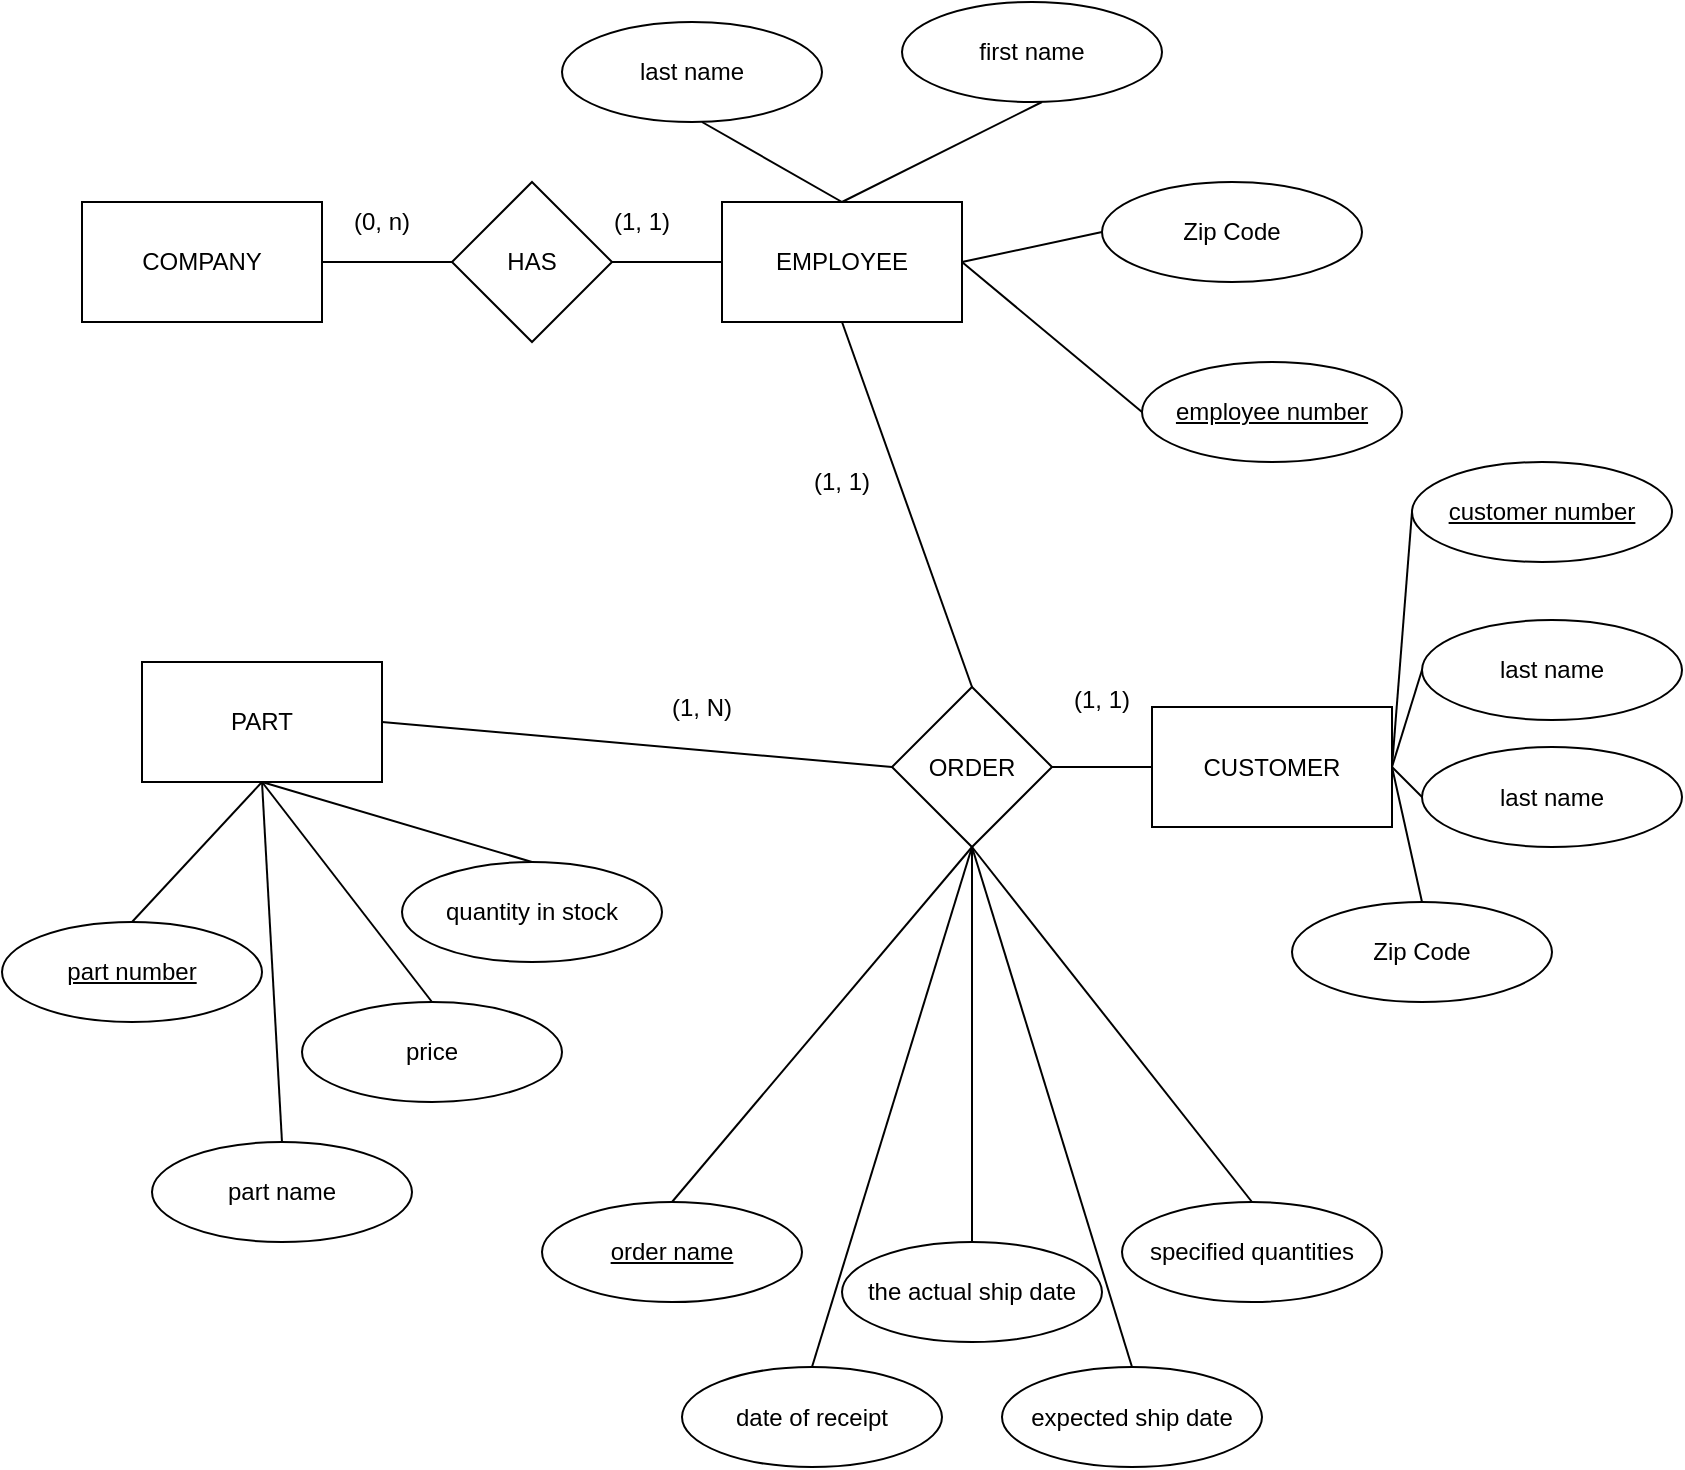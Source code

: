<mxfile version="15.2.9" type="github">
  <diagram id="R2lEEEUBdFMjLlhIrx00" name="Page-1">
    <mxGraphModel dx="1186" dy="742" grid="1" gridSize="10" guides="1" tooltips="1" connect="1" arrows="1" fold="1" page="1" pageScale="1" pageWidth="850" pageHeight="1100" math="0" shadow="0" extFonts="Permanent Marker^https://fonts.googleapis.com/css?family=Permanent+Marker">
      <root>
        <mxCell id="0" />
        <mxCell id="1" parent="0" />
        <mxCell id="40DA8UFxajPVsc8yKgOy-1" value="COMPANY" style="rounded=0;whiteSpace=wrap;html=1;" vertex="1" parent="1">
          <mxGeometry x="40" y="170" width="120" height="60" as="geometry" />
        </mxCell>
        <mxCell id="40DA8UFxajPVsc8yKgOy-2" value="PART&lt;br&gt;" style="rounded=0;whiteSpace=wrap;html=1;" vertex="1" parent="1">
          <mxGeometry x="70" y="400" width="120" height="60" as="geometry" />
        </mxCell>
        <mxCell id="40DA8UFxajPVsc8yKgOy-4" value="EMPLOYEE&lt;br&gt;" style="rounded=0;whiteSpace=wrap;html=1;" vertex="1" parent="1">
          <mxGeometry x="360" y="170" width="120" height="60" as="geometry" />
        </mxCell>
        <mxCell id="40DA8UFxajPVsc8yKgOy-6" value="" style="endArrow=none;html=1;exitX=1;exitY=0.5;exitDx=0;exitDy=0;entryX=0;entryY=0.5;entryDx=0;entryDy=0;" edge="1" parent="1" source="40DA8UFxajPVsc8yKgOy-1" target="40DA8UFxajPVsc8yKgOy-5">
          <mxGeometry width="50" height="50" relative="1" as="geometry">
            <mxPoint x="180" y="470" as="sourcePoint" />
            <mxPoint x="230" y="420" as="targetPoint" />
          </mxGeometry>
        </mxCell>
        <mxCell id="40DA8UFxajPVsc8yKgOy-7" value="" style="endArrow=none;html=1;exitX=1;exitY=0.5;exitDx=0;exitDy=0;entryX=0;entryY=0.5;entryDx=0;entryDy=0;startArrow=none;" edge="1" parent="1" source="40DA8UFxajPVsc8yKgOy-5" target="40DA8UFxajPVsc8yKgOy-4">
          <mxGeometry width="50" height="50" relative="1" as="geometry">
            <mxPoint x="210" y="200" as="sourcePoint" />
            <mxPoint x="300" y="220" as="targetPoint" />
          </mxGeometry>
        </mxCell>
        <mxCell id="40DA8UFxajPVsc8yKgOy-18" value="CUSTOMER" style="rounded=0;whiteSpace=wrap;html=1;" vertex="1" parent="1">
          <mxGeometry x="575" y="422.5" width="120" height="60" as="geometry" />
        </mxCell>
        <mxCell id="40DA8UFxajPVsc8yKgOy-20" value="last name&lt;br&gt;" style="ellipse;whiteSpace=wrap;html=1;" vertex="1" parent="1">
          <mxGeometry x="280" y="80" width="130" height="50" as="geometry" />
        </mxCell>
        <mxCell id="40DA8UFxajPVsc8yKgOy-21" value="" style="endArrow=none;html=1;exitX=0.5;exitY=0;exitDx=0;exitDy=0;" edge="1" parent="1" source="40DA8UFxajPVsc8yKgOy-4">
          <mxGeometry width="50" height="50" relative="1" as="geometry">
            <mxPoint x="420" y="160" as="sourcePoint" />
            <mxPoint x="350" y="130" as="targetPoint" />
          </mxGeometry>
        </mxCell>
        <mxCell id="40DA8UFxajPVsc8yKgOy-22" value="first name" style="ellipse;whiteSpace=wrap;html=1;" vertex="1" parent="1">
          <mxGeometry x="450" y="70" width="130" height="50" as="geometry" />
        </mxCell>
        <mxCell id="40DA8UFxajPVsc8yKgOy-23" value="" style="endArrow=none;html=1;exitX=0.5;exitY=0;exitDx=0;exitDy=0;" edge="1" parent="1" source="40DA8UFxajPVsc8yKgOy-4">
          <mxGeometry width="50" height="50" relative="1" as="geometry">
            <mxPoint x="590" y="160" as="sourcePoint" />
            <mxPoint x="520" y="120" as="targetPoint" />
          </mxGeometry>
        </mxCell>
        <mxCell id="40DA8UFxajPVsc8yKgOy-28" value="Zip Code" style="ellipse;whiteSpace=wrap;html=1;" vertex="1" parent="1">
          <mxGeometry x="550" y="160" width="130" height="50" as="geometry" />
        </mxCell>
        <mxCell id="40DA8UFxajPVsc8yKgOy-29" value="" style="endArrow=none;html=1;exitX=1;exitY=0.5;exitDx=0;exitDy=0;entryX=0;entryY=0.5;entryDx=0;entryDy=0;" edge="1" parent="1" source="40DA8UFxajPVsc8yKgOy-4" target="40DA8UFxajPVsc8yKgOy-28">
          <mxGeometry width="50" height="50" relative="1" as="geometry">
            <mxPoint x="500" y="200" as="sourcePoint" />
            <mxPoint x="570" y="190" as="targetPoint" />
          </mxGeometry>
        </mxCell>
        <mxCell id="40DA8UFxajPVsc8yKgOy-30" value="&lt;u&gt;employee number&lt;/u&gt;" style="ellipse;whiteSpace=wrap;html=1;" vertex="1" parent="1">
          <mxGeometry x="570" y="250" width="130" height="50" as="geometry" />
        </mxCell>
        <mxCell id="40DA8UFxajPVsc8yKgOy-31" value="" style="endArrow=none;html=1;exitX=1;exitY=0.5;exitDx=0;exitDy=0;entryX=0;entryY=0.5;entryDx=0;entryDy=0;" edge="1" parent="1" source="40DA8UFxajPVsc8yKgOy-4" target="40DA8UFxajPVsc8yKgOy-30">
          <mxGeometry width="50" height="50" relative="1" as="geometry">
            <mxPoint x="570" y="257.5" as="sourcePoint" />
            <mxPoint x="670" y="332.5" as="targetPoint" />
          </mxGeometry>
        </mxCell>
        <mxCell id="40DA8UFxajPVsc8yKgOy-32" value="Zip Code" style="ellipse;whiteSpace=wrap;html=1;" vertex="1" parent="1">
          <mxGeometry x="645" y="520" width="130" height="50" as="geometry" />
        </mxCell>
        <mxCell id="40DA8UFxajPVsc8yKgOy-34" value="" style="endArrow=none;html=1;exitX=0.5;exitY=0;exitDx=0;exitDy=0;entryX=1;entryY=0.5;entryDx=0;entryDy=0;" edge="1" parent="1" source="40DA8UFxajPVsc8yKgOy-32" target="40DA8UFxajPVsc8yKgOy-18">
          <mxGeometry width="50" height="50" relative="1" as="geometry">
            <mxPoint x="880" y="457.5" as="sourcePoint" />
            <mxPoint x="810" y="417.5" as="targetPoint" />
          </mxGeometry>
        </mxCell>
        <mxCell id="40DA8UFxajPVsc8yKgOy-35" value="last name&lt;br&gt;" style="ellipse;whiteSpace=wrap;html=1;" vertex="1" parent="1">
          <mxGeometry x="710" y="442.5" width="130" height="50" as="geometry" />
        </mxCell>
        <mxCell id="40DA8UFxajPVsc8yKgOy-36" value="" style="endArrow=none;html=1;exitX=0;exitY=0.5;exitDx=0;exitDy=0;entryX=1;entryY=0.5;entryDx=0;entryDy=0;" edge="1" parent="1" source="40DA8UFxajPVsc8yKgOy-35" target="40DA8UFxajPVsc8yKgOy-18">
          <mxGeometry width="50" height="50" relative="1" as="geometry">
            <mxPoint x="1010" y="422.5" as="sourcePoint" />
            <mxPoint x="950" y="337.5" as="targetPoint" />
          </mxGeometry>
        </mxCell>
        <mxCell id="40DA8UFxajPVsc8yKgOy-37" value="last name&lt;br&gt;" style="ellipse;whiteSpace=wrap;html=1;" vertex="1" parent="1">
          <mxGeometry x="710" y="379" width="130" height="50" as="geometry" />
        </mxCell>
        <mxCell id="40DA8UFxajPVsc8yKgOy-38" value="" style="endArrow=none;html=1;exitX=0;exitY=0.5;exitDx=0;exitDy=0;entryX=1;entryY=0.5;entryDx=0;entryDy=0;" edge="1" parent="1" source="40DA8UFxajPVsc8yKgOy-37" target="40DA8UFxajPVsc8yKgOy-18">
          <mxGeometry width="50" height="50" relative="1" as="geometry">
            <mxPoint x="1030" y="342.5" as="sourcePoint" />
            <mxPoint x="970" y="257.5" as="targetPoint" />
          </mxGeometry>
        </mxCell>
        <mxCell id="40DA8UFxajPVsc8yKgOy-40" value="&lt;u&gt;customer number&lt;/u&gt;" style="ellipse;whiteSpace=wrap;html=1;" vertex="1" parent="1">
          <mxGeometry x="705" y="300" width="130" height="50" as="geometry" />
        </mxCell>
        <mxCell id="40DA8UFxajPVsc8yKgOy-41" value="" style="endArrow=none;html=1;exitX=0;exitY=0.5;exitDx=0;exitDy=0;entryX=1;entryY=0.5;entryDx=0;entryDy=0;" edge="1" parent="1" source="40DA8UFxajPVsc8yKgOy-40" target="40DA8UFxajPVsc8yKgOy-18">
          <mxGeometry width="50" height="50" relative="1" as="geometry">
            <mxPoint x="1035" y="280" as="sourcePoint" />
            <mxPoint x="975" y="195" as="targetPoint" />
          </mxGeometry>
        </mxCell>
        <mxCell id="40DA8UFxajPVsc8yKgOy-43" value="expected ship date" style="ellipse;whiteSpace=wrap;html=1;" vertex="1" parent="1">
          <mxGeometry x="500" y="752.5" width="130" height="50" as="geometry" />
        </mxCell>
        <mxCell id="40DA8UFxajPVsc8yKgOy-44" value="" style="endArrow=none;html=1;exitX=0.5;exitY=0;exitDx=0;exitDy=0;entryX=0.5;entryY=1;entryDx=0;entryDy=0;" edge="1" parent="1" source="40DA8UFxajPVsc8yKgOy-43" target="40DA8UFxajPVsc8yKgOy-76">
          <mxGeometry width="50" height="50" relative="1" as="geometry">
            <mxPoint x="630" y="635" as="sourcePoint" />
            <mxPoint x="580" y="540" as="targetPoint" />
          </mxGeometry>
        </mxCell>
        <mxCell id="40DA8UFxajPVsc8yKgOy-45" value="date of receipt" style="ellipse;whiteSpace=wrap;html=1;" vertex="1" parent="1">
          <mxGeometry x="340" y="752.5" width="130" height="50" as="geometry" />
        </mxCell>
        <mxCell id="40DA8UFxajPVsc8yKgOy-46" value="" style="endArrow=none;html=1;exitX=0.5;exitY=0;exitDx=0;exitDy=0;entryX=0.5;entryY=1;entryDx=0;entryDy=0;" edge="1" parent="1" source="40DA8UFxajPVsc8yKgOy-45" target="40DA8UFxajPVsc8yKgOy-76">
          <mxGeometry width="50" height="50" relative="1" as="geometry">
            <mxPoint x="470" y="665" as="sourcePoint" />
            <mxPoint x="580" y="540" as="targetPoint" />
          </mxGeometry>
        </mxCell>
        <mxCell id="40DA8UFxajPVsc8yKgOy-47" value="&lt;u&gt;order name&lt;/u&gt;" style="ellipse;whiteSpace=wrap;html=1;" vertex="1" parent="1">
          <mxGeometry x="270" y="670" width="130" height="50" as="geometry" />
        </mxCell>
        <mxCell id="40DA8UFxajPVsc8yKgOy-48" value="" style="endArrow=none;html=1;entryX=0.5;entryY=1;entryDx=0;entryDy=0;exitX=0.5;exitY=0;exitDx=0;exitDy=0;" edge="1" parent="1" source="40DA8UFxajPVsc8yKgOy-47" target="40DA8UFxajPVsc8yKgOy-76">
          <mxGeometry width="50" height="50" relative="1" as="geometry">
            <mxPoint x="340" y="662.5" as="sourcePoint" />
            <mxPoint x="580" y="540" as="targetPoint" />
          </mxGeometry>
        </mxCell>
        <mxCell id="40DA8UFxajPVsc8yKgOy-49" value="specified quantities" style="ellipse;whiteSpace=wrap;html=1;" vertex="1" parent="1">
          <mxGeometry x="560" y="670" width="130" height="50" as="geometry" />
        </mxCell>
        <mxCell id="40DA8UFxajPVsc8yKgOy-50" value="" style="endArrow=none;html=1;exitX=0.5;exitY=0;exitDx=0;exitDy=0;entryX=0.5;entryY=1;entryDx=0;entryDy=0;" edge="1" parent="1" source="40DA8UFxajPVsc8yKgOy-49" target="40DA8UFxajPVsc8yKgOy-76">
          <mxGeometry width="50" height="50" relative="1" as="geometry">
            <mxPoint x="770" y="635" as="sourcePoint" />
            <mxPoint x="580" y="540" as="targetPoint" />
          </mxGeometry>
        </mxCell>
        <mxCell id="40DA8UFxajPVsc8yKgOy-51" value="the actual ship date" style="ellipse;whiteSpace=wrap;html=1;" vertex="1" parent="1">
          <mxGeometry x="420" y="690" width="130" height="50" as="geometry" />
        </mxCell>
        <mxCell id="40DA8UFxajPVsc8yKgOy-52" value="" style="endArrow=none;html=1;entryX=0.5;entryY=1;entryDx=0;entryDy=0;exitX=0.5;exitY=0;exitDx=0;exitDy=0;" edge="1" parent="1" source="40DA8UFxajPVsc8yKgOy-51" target="40DA8UFxajPVsc8yKgOy-76">
          <mxGeometry width="50" height="50" relative="1" as="geometry">
            <mxPoint x="580" y="745.5" as="sourcePoint" />
            <mxPoint x="580" y="540" as="targetPoint" />
          </mxGeometry>
        </mxCell>
        <mxCell id="40DA8UFxajPVsc8yKgOy-53" value="&lt;u&gt;part number&lt;/u&gt;" style="ellipse;whiteSpace=wrap;html=1;" vertex="1" parent="1">
          <mxGeometry y="530" width="130" height="50" as="geometry" />
        </mxCell>
        <mxCell id="40DA8UFxajPVsc8yKgOy-54" value="" style="endArrow=none;html=1;exitX=0.5;exitY=1;exitDx=0;exitDy=0;entryX=0.5;entryY=0;entryDx=0;entryDy=0;" edge="1" parent="1" target="40DA8UFxajPVsc8yKgOy-53" source="40DA8UFxajPVsc8yKgOy-2">
          <mxGeometry width="50" height="50" relative="1" as="geometry">
            <mxPoint x="-110" y="500" as="sourcePoint" />
            <mxPoint x="80" y="632.5" as="targetPoint" />
          </mxGeometry>
        </mxCell>
        <mxCell id="40DA8UFxajPVsc8yKgOy-55" value="part name" style="ellipse;whiteSpace=wrap;html=1;" vertex="1" parent="1">
          <mxGeometry x="75" y="640" width="130" height="50" as="geometry" />
        </mxCell>
        <mxCell id="40DA8UFxajPVsc8yKgOy-56" value="" style="endArrow=none;html=1;entryX=0.5;entryY=0;entryDx=0;entryDy=0;" edge="1" parent="1" target="40DA8UFxajPVsc8yKgOy-55">
          <mxGeometry width="50" height="50" relative="1" as="geometry">
            <mxPoint x="130" y="460" as="sourcePoint" />
            <mxPoint x="120" y="752.5" as="targetPoint" />
          </mxGeometry>
        </mxCell>
        <mxCell id="40DA8UFxajPVsc8yKgOy-57" value="price" style="ellipse;whiteSpace=wrap;html=1;" vertex="1" parent="1">
          <mxGeometry x="150" y="570" width="130" height="50" as="geometry" />
        </mxCell>
        <mxCell id="40DA8UFxajPVsc8yKgOy-58" value="" style="endArrow=none;html=1;exitX=0.5;exitY=1;exitDx=0;exitDy=0;entryX=0.5;entryY=0;entryDx=0;entryDy=0;" edge="1" parent="1" target="40DA8UFxajPVsc8yKgOy-57" source="40DA8UFxajPVsc8yKgOy-2">
          <mxGeometry width="50" height="50" relative="1" as="geometry">
            <mxPoint x="150" y="480" as="sourcePoint" />
            <mxPoint x="100" y="652.5" as="targetPoint" />
          </mxGeometry>
        </mxCell>
        <mxCell id="40DA8UFxajPVsc8yKgOy-60" value="quantity in stock" style="ellipse;whiteSpace=wrap;html=1;" vertex="1" parent="1">
          <mxGeometry x="200" y="500" width="130" height="50" as="geometry" />
        </mxCell>
        <mxCell id="40DA8UFxajPVsc8yKgOy-61" value="" style="endArrow=none;html=1;exitX=0.5;exitY=1;exitDx=0;exitDy=0;entryX=0.5;entryY=0;entryDx=0;entryDy=0;" edge="1" parent="1" target="40DA8UFxajPVsc8yKgOy-60" source="40DA8UFxajPVsc8yKgOy-2">
          <mxGeometry width="50" height="50" relative="1" as="geometry">
            <mxPoint x="350" y="410" as="sourcePoint" />
            <mxPoint x="300" y="582.5" as="targetPoint" />
          </mxGeometry>
        </mxCell>
        <mxCell id="40DA8UFxajPVsc8yKgOy-5" value="HAS&lt;br&gt;" style="rhombus;whiteSpace=wrap;html=1;" vertex="1" parent="1">
          <mxGeometry x="225" y="160" width="80" height="80" as="geometry" />
        </mxCell>
        <mxCell id="40DA8UFxajPVsc8yKgOy-65" value="" style="endArrow=none;html=1;exitX=1;exitY=0.5;exitDx=0;exitDy=0;entryX=0;entryY=0.5;entryDx=0;entryDy=0;" edge="1" parent="1" source="40DA8UFxajPVsc8yKgOy-2" target="40DA8UFxajPVsc8yKgOy-76">
          <mxGeometry width="50" height="50" relative="1" as="geometry">
            <mxPoint x="480" y="370" as="sourcePoint" />
            <mxPoint x="170" y="310" as="targetPoint" />
          </mxGeometry>
        </mxCell>
        <mxCell id="40DA8UFxajPVsc8yKgOy-73" value="(0, n)" style="text;html=1;strokeColor=none;fillColor=none;align=center;verticalAlign=middle;whiteSpace=wrap;rounded=0;" vertex="1" parent="1">
          <mxGeometry x="170" y="170" width="40" height="20" as="geometry" />
        </mxCell>
        <mxCell id="40DA8UFxajPVsc8yKgOy-74" value="(1, 1)" style="text;html=1;strokeColor=none;fillColor=none;align=center;verticalAlign=middle;whiteSpace=wrap;rounded=0;" vertex="1" parent="1">
          <mxGeometry x="300" y="170" width="40" height="20" as="geometry" />
        </mxCell>
        <mxCell id="40DA8UFxajPVsc8yKgOy-76" value="ORDER&lt;br&gt;" style="rhombus;whiteSpace=wrap;html=1;" vertex="1" parent="1">
          <mxGeometry x="445" y="412.5" width="80" height="80" as="geometry" />
        </mxCell>
        <mxCell id="40DA8UFxajPVsc8yKgOy-79" value="" style="endArrow=none;html=1;exitX=0.5;exitY=1;exitDx=0;exitDy=0;entryX=0.5;entryY=0;entryDx=0;entryDy=0;" edge="1" parent="1" source="40DA8UFxajPVsc8yKgOy-4" target="40DA8UFxajPVsc8yKgOy-76">
          <mxGeometry width="50" height="50" relative="1" as="geometry">
            <mxPoint x="290" y="340" as="sourcePoint" />
            <mxPoint x="640" y="397.5" as="targetPoint" />
          </mxGeometry>
        </mxCell>
        <mxCell id="40DA8UFxajPVsc8yKgOy-80" value="" style="endArrow=none;html=1;exitX=1;exitY=0.5;exitDx=0;exitDy=0;entryX=0;entryY=0.5;entryDx=0;entryDy=0;" edge="1" parent="1" source="40DA8UFxajPVsc8yKgOy-76" target="40DA8UFxajPVsc8yKgOy-18">
          <mxGeometry width="50" height="50" relative="1" as="geometry">
            <mxPoint x="580" y="435" as="sourcePoint" />
            <mxPoint x="930" y="492.5" as="targetPoint" />
          </mxGeometry>
        </mxCell>
        <mxCell id="40DA8UFxajPVsc8yKgOy-81" value="(1, N)" style="text;html=1;strokeColor=none;fillColor=none;align=center;verticalAlign=middle;whiteSpace=wrap;rounded=0;" vertex="1" parent="1">
          <mxGeometry x="330" y="412.5" width="40" height="20" as="geometry" />
        </mxCell>
        <mxCell id="40DA8UFxajPVsc8yKgOy-82" value="(1, 1)" style="text;html=1;strokeColor=none;fillColor=none;align=center;verticalAlign=middle;whiteSpace=wrap;rounded=0;" vertex="1" parent="1">
          <mxGeometry x="400" y="300" width="40" height="20" as="geometry" />
        </mxCell>
        <mxCell id="40DA8UFxajPVsc8yKgOy-83" value="(1, 1)" style="text;html=1;strokeColor=none;fillColor=none;align=center;verticalAlign=middle;whiteSpace=wrap;rounded=0;" vertex="1" parent="1">
          <mxGeometry x="530" y="409" width="40" height="20" as="geometry" />
        </mxCell>
      </root>
    </mxGraphModel>
  </diagram>
</mxfile>
